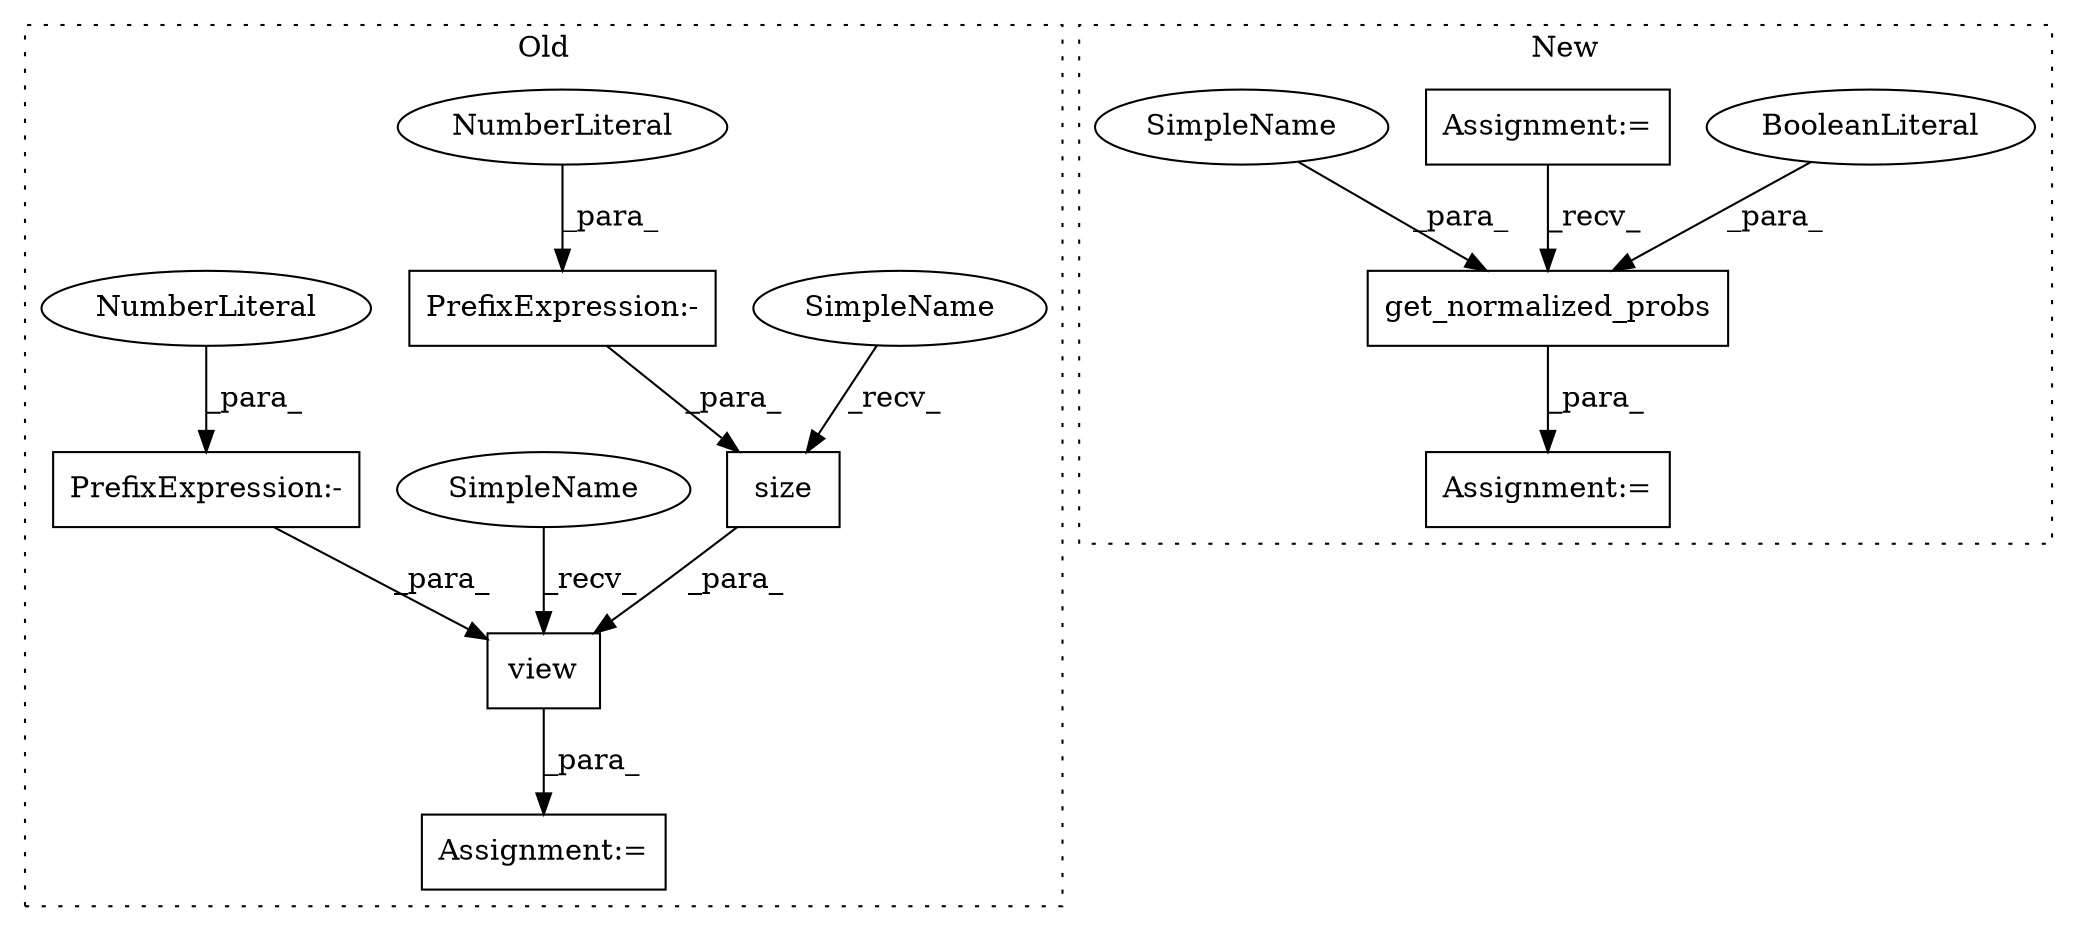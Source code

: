 digraph G {
subgraph cluster0 {
1 [label="view" a="32" s="502,529" l="5,1" shape="box"];
3 [label="size" a="32" s="521,528" l="5,1" shape="box"];
5 [label="PrefixExpression:-" a="38" s="526" l="1" shape="box"];
6 [label="NumberLiteral" a="34" s="527" l="1" shape="ellipse"];
8 [label="Assignment:=" a="7" s="490" l="1" shape="box"];
10 [label="PrefixExpression:-" a="38" s="507" l="1" shape="box"];
11 [label="NumberLiteral" a="34" s="508" l="1" shape="ellipse"];
12 [label="SimpleName" a="42" s="491" l="10" shape="ellipse"];
13 [label="SimpleName" a="42" s="510" l="10" shape="ellipse"];
label = "Old";
style="dotted";
}
subgraph cluster1 {
2 [label="get_normalized_probs" a="32" s="514,550" l="21,1" shape="box"];
4 [label="BooleanLiteral" a="9" s="546" l="4" shape="ellipse"];
7 [label="Assignment:=" a="7" s="507" l="1" shape="box"];
9 [label="Assignment:=" a="7" s="399" l="5" shape="box"];
14 [label="SimpleName" a="42" s="535" l="10" shape="ellipse"];
label = "New";
style="dotted";
}
1 -> 8 [label="_para_"];
2 -> 7 [label="_para_"];
3 -> 1 [label="_para_"];
4 -> 2 [label="_para_"];
5 -> 3 [label="_para_"];
6 -> 5 [label="_para_"];
9 -> 2 [label="_recv_"];
10 -> 1 [label="_para_"];
11 -> 10 [label="_para_"];
12 -> 1 [label="_recv_"];
13 -> 3 [label="_recv_"];
14 -> 2 [label="_para_"];
}